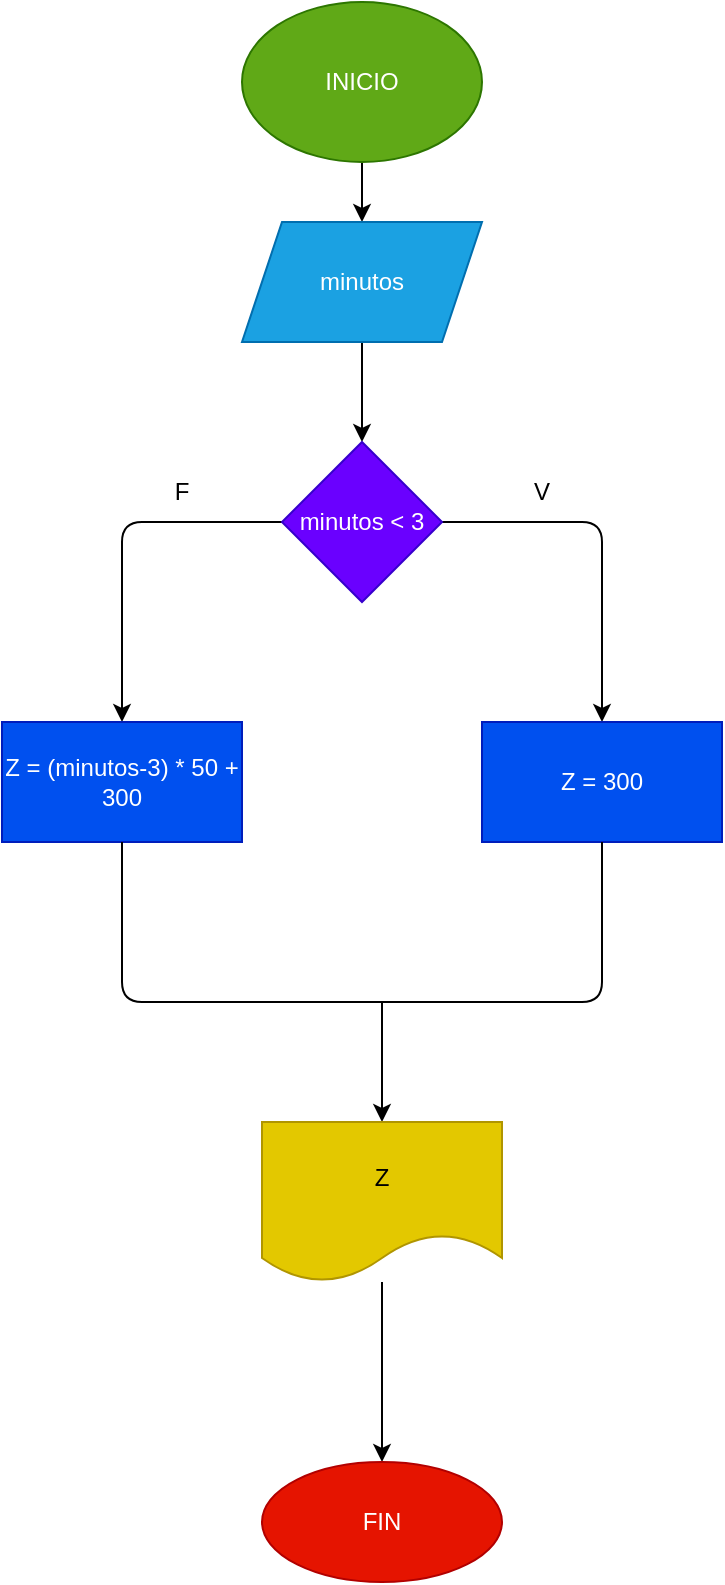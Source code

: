 <mxfile>
    <diagram id="0mWWzq8w8mma9hPcRXcl" name="Página-1">
        <mxGraphModel dx="600" dy="478" grid="1" gridSize="10" guides="1" tooltips="1" connect="1" arrows="1" fold="1" page="1" pageScale="1" pageWidth="827" pageHeight="1169" math="0" shadow="0">
            <root>
                <mxCell id="0"/>
                <mxCell id="1" parent="0"/>
                <mxCell id="4" value="" style="edgeStyle=none;html=1;" parent="1" source="2" target="3" edge="1">
                    <mxGeometry relative="1" as="geometry"/>
                </mxCell>
                <mxCell id="2" value="INICIO" style="ellipse;whiteSpace=wrap;html=1;fillColor=#60a917;fontColor=#ffffff;strokeColor=#2D7600;" parent="1" vertex="1">
                    <mxGeometry x="260" y="20" width="120" height="80" as="geometry"/>
                </mxCell>
                <mxCell id="6" value="" style="edgeStyle=none;html=1;entryX=0.5;entryY=0;entryDx=0;entryDy=0;" parent="1" source="3" target="7" edge="1">
                    <mxGeometry relative="1" as="geometry">
                        <mxPoint x="320" y="220" as="targetPoint"/>
                    </mxGeometry>
                </mxCell>
                <mxCell id="3" value="minutos" style="shape=parallelogram;perimeter=parallelogramPerimeter;whiteSpace=wrap;html=1;fixedSize=1;fillColor=#1ba1e2;fontColor=#ffffff;strokeColor=#006EAF;" parent="1" vertex="1">
                    <mxGeometry x="260" y="130" width="120" height="60" as="geometry"/>
                </mxCell>
                <mxCell id="9" value="" style="edgeStyle=none;html=1;" parent="1" source="7" target="8" edge="1">
                    <mxGeometry relative="1" as="geometry">
                        <Array as="points">
                            <mxPoint x="200" y="280"/>
                        </Array>
                    </mxGeometry>
                </mxCell>
                <mxCell id="11" value="" style="edgeStyle=none;html=1;" parent="1" source="7" target="10" edge="1">
                    <mxGeometry relative="1" as="geometry">
                        <Array as="points">
                            <mxPoint x="440" y="280"/>
                        </Array>
                    </mxGeometry>
                </mxCell>
                <mxCell id="7" value="minutos &amp;lt; 3" style="rhombus;whiteSpace=wrap;html=1;fillColor=#6a00ff;fontColor=#ffffff;strokeColor=#3700CC;" parent="1" vertex="1">
                    <mxGeometry x="280" y="240" width="80" height="80" as="geometry"/>
                </mxCell>
                <mxCell id="8" value="Z = (minutos-3) * 50 + 300" style="whiteSpace=wrap;html=1;fillColor=#0050ef;fontColor=#ffffff;strokeColor=#001DBC;" parent="1" vertex="1">
                    <mxGeometry x="140" y="380" width="120" height="60" as="geometry"/>
                </mxCell>
                <mxCell id="10" value="Z = 300" style="whiteSpace=wrap;html=1;fillColor=#0050ef;fontColor=#ffffff;strokeColor=#001DBC;" parent="1" vertex="1">
                    <mxGeometry x="380" y="380" width="120" height="60" as="geometry"/>
                </mxCell>
                <mxCell id="12" value="" style="endArrow=none;html=1;exitX=0.5;exitY=1;exitDx=0;exitDy=0;entryX=0.5;entryY=1;entryDx=0;entryDy=0;" parent="1" source="8" target="10" edge="1">
                    <mxGeometry width="50" height="50" relative="1" as="geometry">
                        <mxPoint x="220" y="520" as="sourcePoint"/>
                        <mxPoint x="470" y="520" as="targetPoint"/>
                        <Array as="points">
                            <mxPoint x="200" y="520"/>
                            <mxPoint x="220" y="520"/>
                            <mxPoint x="440" y="520"/>
                        </Array>
                    </mxGeometry>
                </mxCell>
                <mxCell id="13" value="" style="endArrow=classic;html=1;entryX=0.5;entryY=0;entryDx=0;entryDy=0;" parent="1" target="14" edge="1">
                    <mxGeometry width="50" height="50" relative="1" as="geometry">
                        <mxPoint x="330" y="520" as="sourcePoint"/>
                        <mxPoint x="330" y="580" as="targetPoint"/>
                    </mxGeometry>
                </mxCell>
                <mxCell id="16" value="" style="edgeStyle=none;html=1;" parent="1" source="14" target="15" edge="1">
                    <mxGeometry relative="1" as="geometry"/>
                </mxCell>
                <mxCell id="14" value="Z" style="shape=document;whiteSpace=wrap;html=1;boundedLbl=1;fillColor=#e3c800;fontColor=#000000;strokeColor=#B09500;" parent="1" vertex="1">
                    <mxGeometry x="270" y="580" width="120" height="80" as="geometry"/>
                </mxCell>
                <mxCell id="15" value="FIN" style="ellipse;whiteSpace=wrap;html=1;fillColor=#e51400;fontColor=#ffffff;strokeColor=#B20000;" parent="1" vertex="1">
                    <mxGeometry x="270" y="750" width="120" height="60" as="geometry"/>
                </mxCell>
                <mxCell id="17" value="F" style="text;html=1;strokeColor=none;fillColor=none;align=center;verticalAlign=middle;whiteSpace=wrap;rounded=0;" parent="1" vertex="1">
                    <mxGeometry x="200" y="250" width="60" height="30" as="geometry"/>
                </mxCell>
                <mxCell id="18" value="V" style="text;html=1;strokeColor=none;fillColor=none;align=center;verticalAlign=middle;whiteSpace=wrap;rounded=0;" parent="1" vertex="1">
                    <mxGeometry x="380" y="250" width="60" height="30" as="geometry"/>
                </mxCell>
            </root>
        </mxGraphModel>
    </diagram>
</mxfile>